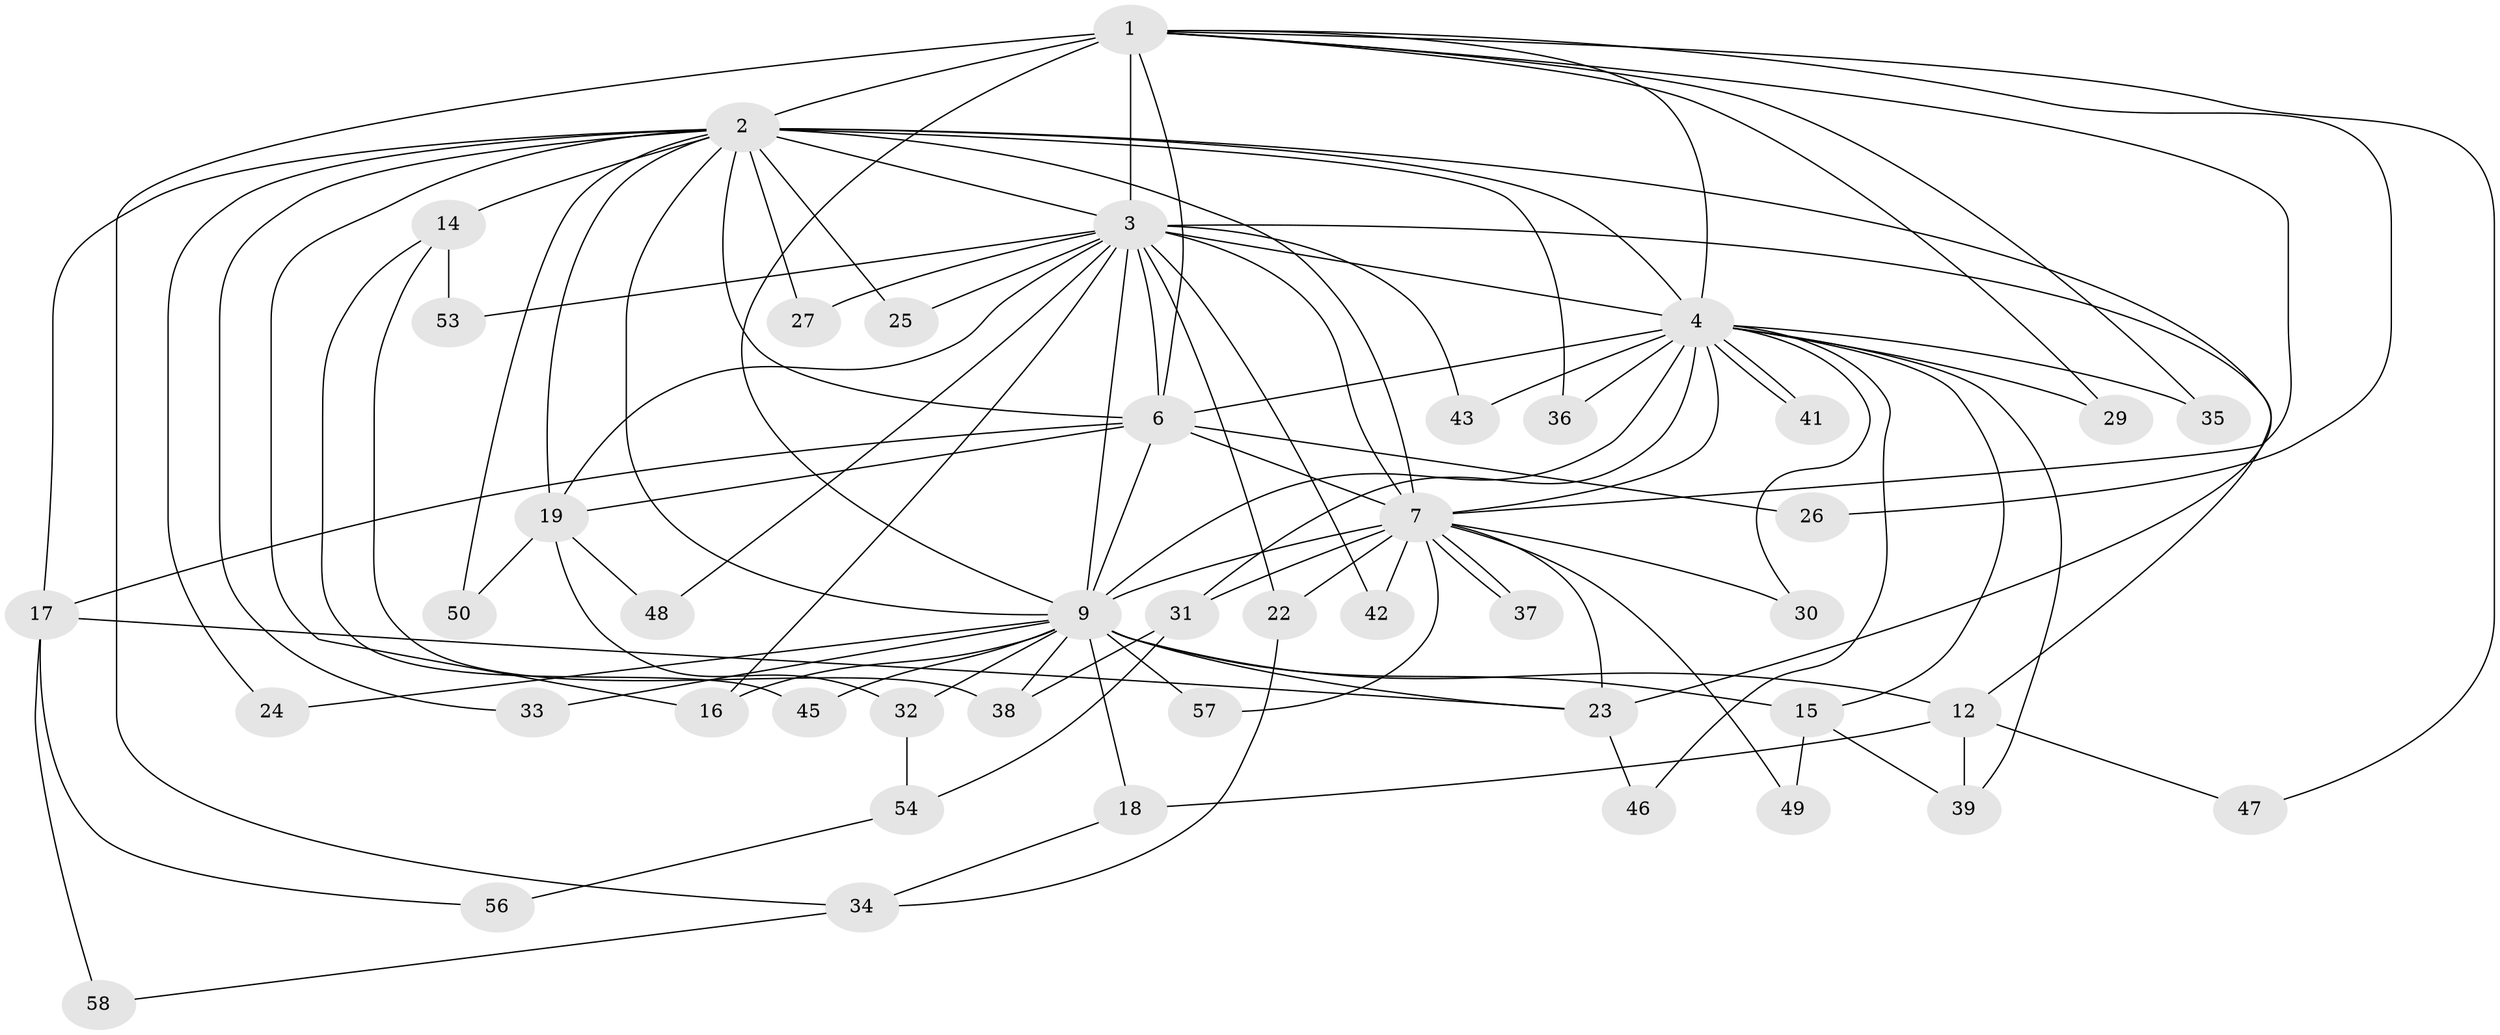 // Generated by graph-tools (version 1.1) at 2025/51/02/27/25 19:51:47]
// undirected, 45 vertices, 103 edges
graph export_dot {
graph [start="1"]
  node [color=gray90,style=filled];
  1 [super="+11"];
  2 [super="+8"];
  3 [super="+5"];
  4 [super="+13"];
  6;
  7 [super="+44"];
  9 [super="+10"];
  12 [super="+59"];
  14 [super="+40"];
  15 [super="+20"];
  16 [super="+55"];
  17 [super="+28"];
  18;
  19 [super="+21"];
  22;
  23 [super="+51"];
  24;
  25;
  26;
  27;
  29;
  30;
  31;
  32;
  33;
  34 [super="+52"];
  35;
  36;
  37;
  38;
  39;
  41;
  42;
  43;
  45;
  46;
  47;
  48;
  49;
  50;
  53;
  54;
  56;
  57;
  58;
  1 -- 2 [weight=2];
  1 -- 3 [weight=2];
  1 -- 4;
  1 -- 6;
  1 -- 7;
  1 -- 9 [weight=3];
  1 -- 26;
  1 -- 29;
  1 -- 35;
  1 -- 47;
  1 -- 34;
  2 -- 3 [weight=4];
  2 -- 4 [weight=2];
  2 -- 6 [weight=2];
  2 -- 7 [weight=2];
  2 -- 9 [weight=4];
  2 -- 14 [weight=2];
  2 -- 25;
  2 -- 33;
  2 -- 50;
  2 -- 16;
  2 -- 17;
  2 -- 19;
  2 -- 23;
  2 -- 24;
  2 -- 27;
  2 -- 36;
  3 -- 4 [weight=2];
  3 -- 6 [weight=2];
  3 -- 7 [weight=2];
  3 -- 9 [weight=4];
  3 -- 12;
  3 -- 16;
  3 -- 22;
  3 -- 27;
  3 -- 42;
  3 -- 43;
  3 -- 53;
  3 -- 48;
  3 -- 19;
  3 -- 25;
  4 -- 6;
  4 -- 7 [weight=2];
  4 -- 9 [weight=2];
  4 -- 15;
  4 -- 29;
  4 -- 30;
  4 -- 31;
  4 -- 35;
  4 -- 36;
  4 -- 39;
  4 -- 41;
  4 -- 41;
  4 -- 43;
  4 -- 46;
  6 -- 7;
  6 -- 9 [weight=2];
  6 -- 17;
  6 -- 26;
  6 -- 19;
  7 -- 9 [weight=2];
  7 -- 22;
  7 -- 23;
  7 -- 30;
  7 -- 31 [weight=2];
  7 -- 37;
  7 -- 37;
  7 -- 42;
  7 -- 49;
  7 -- 57;
  9 -- 24;
  9 -- 32;
  9 -- 33;
  9 -- 38;
  9 -- 45;
  9 -- 12;
  9 -- 15 [weight=2];
  9 -- 18;
  9 -- 57;
  9 -- 23;
  9 -- 16;
  12 -- 18;
  12 -- 47;
  12 -- 39;
  14 -- 45;
  14 -- 53;
  14 -- 38;
  15 -- 39;
  15 -- 49;
  17 -- 56;
  17 -- 58;
  17 -- 23;
  18 -- 34;
  19 -- 32;
  19 -- 48;
  19 -- 50;
  22 -- 34;
  23 -- 46;
  31 -- 38;
  31 -- 54;
  32 -- 54;
  34 -- 58;
  54 -- 56;
}
